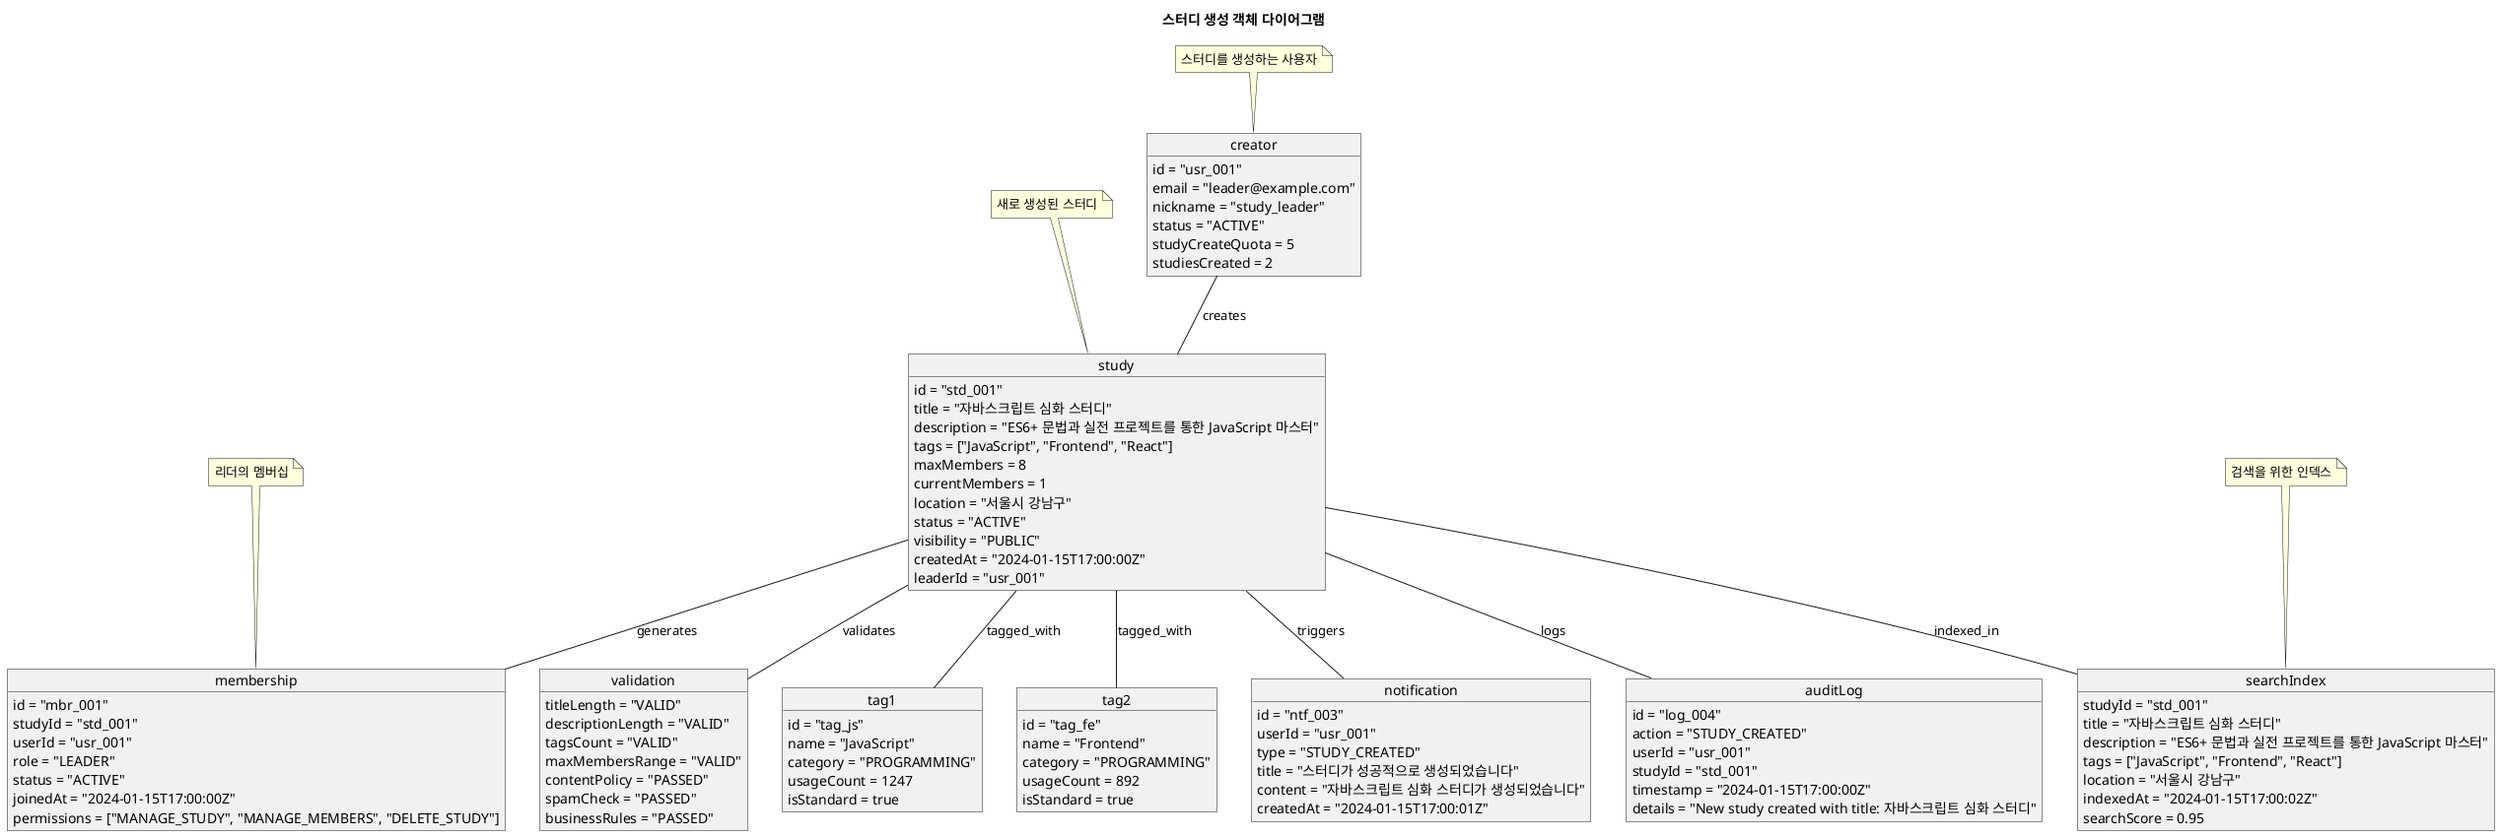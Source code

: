 @startuml
title 스터디 생성 객체 다이어그램

object creator {
    id = "usr_001"
    email = "leader@example.com"
    nickname = "study_leader"
    status = "ACTIVE"
    studyCreateQuota = 5
    studiesCreated = 2
}

object study {
    id = "std_001"
    title = "자바스크립트 심화 스터디"
    description = "ES6+ 문법과 실전 프로젝트를 통한 JavaScript 마스터"
    tags = ["JavaScript", "Frontend", "React"]
    maxMembers = 8
    currentMembers = 1
    location = "서울시 강남구"
    status = "ACTIVE"
    visibility = "PUBLIC"
    createdAt = "2024-01-15T17:00:00Z"
    leaderId = "usr_001"
}

object validation {
    titleLength = "VALID"
    descriptionLength = "VALID"
    tagsCount = "VALID"
    maxMembersRange = "VALID"
    contentPolicy = "PASSED"
    spamCheck = "PASSED"
    businessRules = "PASSED"
}

object membership {
    id = "mbr_001"
    studyId = "std_001"
    userId = "usr_001"
    role = "LEADER"
    status = "ACTIVE"
    joinedAt = "2024-01-15T17:00:00Z"
    permissions = ["MANAGE_STUDY", "MANAGE_MEMBERS", "DELETE_STUDY"]
}

object tag1 {
    id = "tag_js"
    name = "JavaScript"
    category = "PROGRAMMING"
    usageCount = 1247
    isStandard = true
}

object tag2 {
    id = "tag_fe"
    name = "Frontend"
    category = "PROGRAMMING"
    usageCount = 892
    isStandard = true
}

object notification {
    id = "ntf_003"
    userId = "usr_001"
    type = "STUDY_CREATED"
    title = "스터디가 성공적으로 생성되었습니다"
    content = "자바스크립트 심화 스터디가 생성되었습니다"
    createdAt = "2024-01-15T17:00:01Z"
}

object searchIndex {
    studyId = "std_001"
    title = "자바스크립트 심화 스터디"
    description = "ES6+ 문법과 실전 프로젝트를 통한 JavaScript 마스터"
    tags = ["JavaScript", "Frontend", "React"]
    location = "서울시 강남구"
    indexedAt = "2024-01-15T17:00:02Z"
    searchScore = 0.95
}

object auditLog {
    id = "log_004"
    action = "STUDY_CREATED"
    userId = "usr_001"
    studyId = "std_001"
    timestamp = "2024-01-15T17:00:00Z"
    details = "New study created with title: 자바스크립트 심화 스터디"
}

creator -- study : creates
study -- validation : validates
study -- membership : generates
study -- tag1 : tagged_with
study -- tag2 : tagged_with
study -- notification : triggers
study -- searchIndex : indexed_in
study -- auditLog : logs

note top of creator : 스터디를 생성하는 사용자
note top of study : 새로 생성된 스터디
note top of membership : 리더의 멤버십
note top of searchIndex : 검색을 위한 인덱스

@enduml
